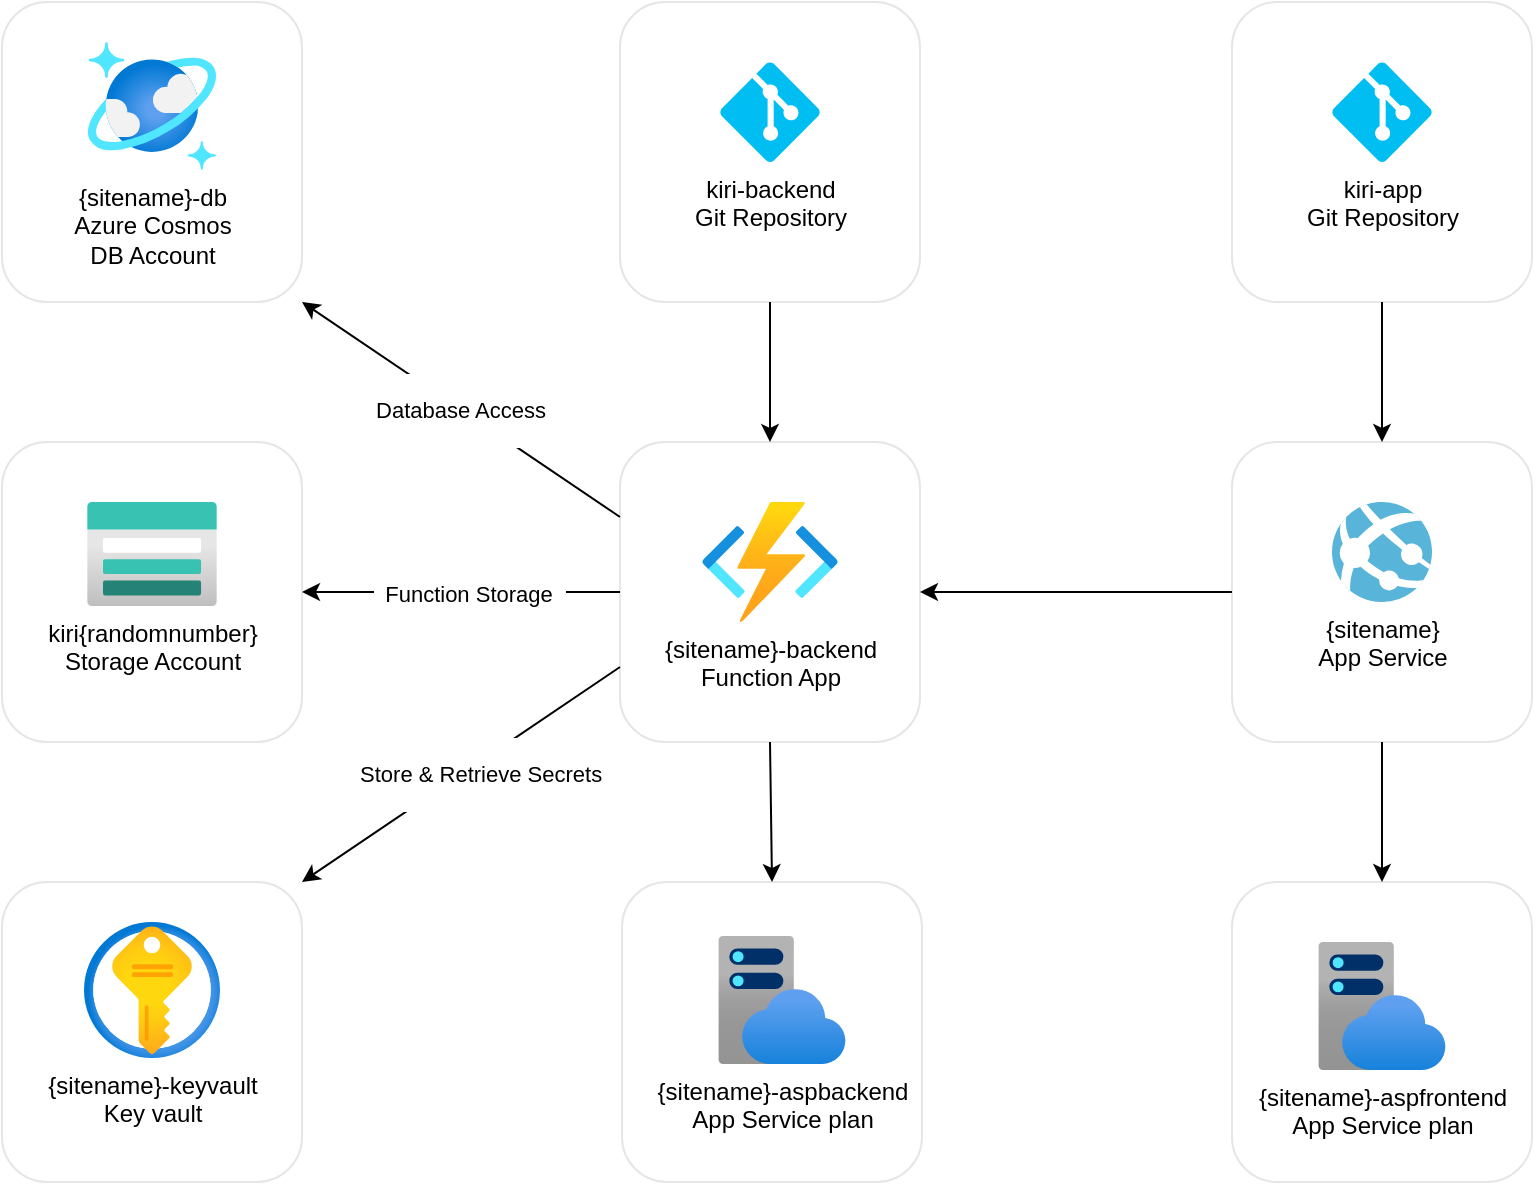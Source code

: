 <mxfile version="15.3.2" type="github">
  <diagram id="YGflYH7S-0JcMB-x-eqp" name="Page-1">
    <mxGraphModel dx="1483" dy="827" grid="1" gridSize="10" guides="1" tooltips="1" connect="1" arrows="1" fold="1" page="1" pageScale="1" pageWidth="827" pageHeight="1169" math="0" shadow="0">
      <root>
        <mxCell id="0" />
        <mxCell id="1" parent="0" />
        <mxCell id="0DDxzS_s1WOMT-R_WDR--12" value="" style="group" parent="1" vertex="1" connectable="0">
          <mxGeometry x="319" y="250" width="150" height="150" as="geometry" />
        </mxCell>
        <mxCell id="0DDxzS_s1WOMT-R_WDR--8" value="" style="rounded=1;whiteSpace=wrap;html=1;strokeColor=#E6E6E6;" parent="0DDxzS_s1WOMT-R_WDR--12" vertex="1">
          <mxGeometry width="150" height="150" as="geometry" />
        </mxCell>
        <mxCell id="0DDxzS_s1WOMT-R_WDR--2" value="{sitename}-backend&lt;br&gt;Function App" style="aspect=fixed;html=1;points=[];align=center;image;fontSize=12;image=img/lib/azure2/iot/Function_Apps.svg;" parent="0DDxzS_s1WOMT-R_WDR--12" vertex="1">
          <mxGeometry x="41" y="30" width="68" height="60" as="geometry" />
        </mxCell>
        <mxCell id="0DDxzS_s1WOMT-R_WDR--14" value="" style="group" parent="1" vertex="1" connectable="0">
          <mxGeometry x="625" y="250" width="150" height="150" as="geometry" />
        </mxCell>
        <mxCell id="0DDxzS_s1WOMT-R_WDR--13" value="" style="rounded=1;whiteSpace=wrap;html=1;strokeColor=#E6E6E6;" parent="0DDxzS_s1WOMT-R_WDR--14" vertex="1">
          <mxGeometry width="150" height="150" as="geometry" />
        </mxCell>
        <mxCell id="0DDxzS_s1WOMT-R_WDR--1" value="{sitename}&lt;br&gt;App Service" style="sketch=0;aspect=fixed;html=1;points=[];align=center;image;fontSize=12;image=img/lib/mscae/App_Services.svg;" parent="0DDxzS_s1WOMT-R_WDR--14" vertex="1">
          <mxGeometry x="50" y="30" width="50" height="50" as="geometry" />
        </mxCell>
        <mxCell id="0DDxzS_s1WOMT-R_WDR--17" value="" style="group" parent="1" vertex="1" connectable="0">
          <mxGeometry x="625" y="470" width="150" height="150" as="geometry" />
        </mxCell>
        <mxCell id="0DDxzS_s1WOMT-R_WDR--16" value="" style="rounded=1;whiteSpace=wrap;html=1;strokeColor=#E6E6E6;" parent="0DDxzS_s1WOMT-R_WDR--17" vertex="1">
          <mxGeometry width="150" height="150" as="geometry" />
        </mxCell>
        <mxCell id="0DDxzS_s1WOMT-R_WDR--4" value="{sitename}-aspfrontend&lt;br&gt;App Service plan" style="aspect=fixed;html=1;points=[];align=center;image;fontSize=12;image=img/lib/azure2/app_services/App_Service_Plans.svg;" parent="0DDxzS_s1WOMT-R_WDR--17" vertex="1">
          <mxGeometry x="43" y="30" width="64" height="64" as="geometry" />
        </mxCell>
        <mxCell id="0DDxzS_s1WOMT-R_WDR--23" value="" style="group" parent="1" vertex="1" connectable="0">
          <mxGeometry x="10" y="250" width="150" height="150" as="geometry" />
        </mxCell>
        <mxCell id="0DDxzS_s1WOMT-R_WDR--22" value="" style="rounded=1;whiteSpace=wrap;html=1;strokeColor=#E6E6E6;" parent="0DDxzS_s1WOMT-R_WDR--23" vertex="1">
          <mxGeometry width="150" height="150" as="geometry" />
        </mxCell>
        <mxCell id="0DDxzS_s1WOMT-R_WDR--7" value="kiri{randomnumber}&lt;br&gt;Storage Account" style="aspect=fixed;html=1;points=[];align=center;image;fontSize=12;image=img/lib/azure2/storage/Storage_Accounts.svg;" parent="0DDxzS_s1WOMT-R_WDR--23" vertex="1">
          <mxGeometry x="42.5" y="30" width="65" height="52" as="geometry" />
        </mxCell>
        <mxCell id="0DDxzS_s1WOMT-R_WDR--25" value="" style="group" parent="1" vertex="1" connectable="0">
          <mxGeometry x="10" y="30" width="150" height="150" as="geometry" />
        </mxCell>
        <mxCell id="0DDxzS_s1WOMT-R_WDR--24" value="" style="rounded=1;whiteSpace=wrap;html=1;strokeColor=#E6E6E6;" parent="0DDxzS_s1WOMT-R_WDR--25" vertex="1">
          <mxGeometry width="150" height="150" as="geometry" />
        </mxCell>
        <mxCell id="0DDxzS_s1WOMT-R_WDR--6" value="{sitename}-db&lt;br&gt;Azure Cosmos &lt;br&gt;DB Account" style="aspect=fixed;html=1;points=[];align=center;image;fontSize=12;image=img/lib/azure2/databases/Azure_Cosmos_DB.svg;" parent="0DDxzS_s1WOMT-R_WDR--25" vertex="1">
          <mxGeometry x="43" y="20" width="64" height="64" as="geometry" />
        </mxCell>
        <mxCell id="0DDxzS_s1WOMT-R_WDR--26" style="edgeStyle=orthogonalEdgeStyle;rounded=0;orthogonalLoop=1;jettySize=auto;html=1;exitX=0;exitY=0.5;exitDx=0;exitDy=0;entryX=1;entryY=0.5;entryDx=0;entryDy=0;" parent="1" source="0DDxzS_s1WOMT-R_WDR--8" target="0DDxzS_s1WOMT-R_WDR--22" edge="1">
          <mxGeometry relative="1" as="geometry" />
        </mxCell>
        <mxCell id="cDFif1h-3yhL70TAoYYn-1" value="Text" style="edgeLabel;html=1;align=center;verticalAlign=middle;resizable=0;points=[];" vertex="1" connectable="0" parent="0DDxzS_s1WOMT-R_WDR--26">
          <mxGeometry x="0.256" y="1" relative="1" as="geometry">
            <mxPoint as="offset" />
          </mxGeometry>
        </mxCell>
        <mxCell id="cDFif1h-3yhL70TAoYYn-2" value="&lt;p style=&quot;line-height: 140%&quot;&gt;&amp;nbsp; Function Storage&amp;nbsp;&amp;nbsp;&lt;/p&gt;" style="edgeLabel;html=1;align=center;verticalAlign=middle;resizable=0;points=[];" vertex="1" connectable="0" parent="0DDxzS_s1WOMT-R_WDR--26">
          <mxGeometry x="0.23" relative="1" as="geometry">
            <mxPoint x="22" y="1" as="offset" />
          </mxGeometry>
        </mxCell>
        <mxCell id="0DDxzS_s1WOMT-R_WDR--27" value="" style="group" parent="1" vertex="1" connectable="0">
          <mxGeometry x="10" y="470" width="150" height="150" as="geometry" />
        </mxCell>
        <mxCell id="0DDxzS_s1WOMT-R_WDR--19" value="" style="rounded=1;whiteSpace=wrap;html=1;strokeColor=#E6E6E6;container=0;" parent="0DDxzS_s1WOMT-R_WDR--27" vertex="1">
          <mxGeometry width="150" height="150" as="geometry" />
        </mxCell>
        <mxCell id="0DDxzS_s1WOMT-R_WDR--5" value="{sitename}-keyvault&lt;br&gt;Key vault" style="aspect=fixed;html=1;points=[];align=center;image;fontSize=12;image=img/lib/azure2/security/Key_Vaults.svg;container=0;" parent="0DDxzS_s1WOMT-R_WDR--27" vertex="1">
          <mxGeometry x="41" y="20" width="68" height="68" as="geometry" />
        </mxCell>
        <mxCell id="0DDxzS_s1WOMT-R_WDR--28" value="" style="group" parent="1" vertex="1" connectable="0">
          <mxGeometry x="320" y="470" width="150" height="150" as="geometry" />
        </mxCell>
        <mxCell id="0DDxzS_s1WOMT-R_WDR--15" value="" style="rounded=1;whiteSpace=wrap;html=1;strokeColor=#E6E6E6;container=0;" parent="0DDxzS_s1WOMT-R_WDR--28" vertex="1">
          <mxGeometry width="150" height="150" as="geometry" />
        </mxCell>
        <mxCell id="0DDxzS_s1WOMT-R_WDR--3" value="{sitename}-aspbackend&lt;br&gt;App Service plan" style="aspect=fixed;html=1;points=[];align=center;image;fontSize=12;image=img/lib/azure2/app_services/App_Service_Plans.svg;container=0;" parent="0DDxzS_s1WOMT-R_WDR--28" vertex="1">
          <mxGeometry x="48" y="27" width="64" height="64" as="geometry" />
        </mxCell>
        <mxCell id="0DDxzS_s1WOMT-R_WDR--29" value="&lt;p style=&quot;line-height: 140%&quot;&gt;&amp;nbsp; Database Access&amp;nbsp;&amp;nbsp;&lt;/p&gt;" style="rounded=0;orthogonalLoop=1;jettySize=auto;html=1;exitX=0;exitY=0.25;exitDx=0;exitDy=0;entryX=1;entryY=1;entryDx=0;entryDy=0;" parent="1" source="0DDxzS_s1WOMT-R_WDR--8" target="0DDxzS_s1WOMT-R_WDR--24" edge="1">
          <mxGeometry relative="1" as="geometry">
            <mxPoint x="329" y="335" as="sourcePoint" />
            <mxPoint x="221" y="335" as="targetPoint" />
          </mxGeometry>
        </mxCell>
        <mxCell id="0DDxzS_s1WOMT-R_WDR--30" style="rounded=0;orthogonalLoop=1;jettySize=auto;html=1;exitX=0;exitY=0.75;exitDx=0;exitDy=0;entryX=1;entryY=0;entryDx=0;entryDy=0;" parent="1" source="0DDxzS_s1WOMT-R_WDR--8" target="0DDxzS_s1WOMT-R_WDR--19" edge="1">
          <mxGeometry relative="1" as="geometry">
            <mxPoint x="329" y="335" as="sourcePoint" />
            <mxPoint x="221" y="135" as="targetPoint" />
          </mxGeometry>
        </mxCell>
        <mxCell id="cDFif1h-3yhL70TAoYYn-6" value="&lt;p style=&quot;line-height: 140%&quot;&gt;&amp;nbsp; Store &amp;amp; Retrieve Secrets&lt;/p&gt;" style="edgeLabel;html=1;align=center;verticalAlign=middle;resizable=0;points=[];" vertex="1" connectable="0" parent="0DDxzS_s1WOMT-R_WDR--30">
          <mxGeometry x="-0.094" y="-2" relative="1" as="geometry">
            <mxPoint y="6" as="offset" />
          </mxGeometry>
        </mxCell>
        <mxCell id="cDFif1h-3yhL70TAoYYn-7" style="edgeStyle=none;rounded=0;orthogonalLoop=1;jettySize=auto;html=1;exitX=0;exitY=0.5;exitDx=0;exitDy=0;entryX=1;entryY=0.5;entryDx=0;entryDy=0;" edge="1" parent="1" source="0DDxzS_s1WOMT-R_WDR--13" target="0DDxzS_s1WOMT-R_WDR--8">
          <mxGeometry relative="1" as="geometry" />
        </mxCell>
        <mxCell id="cDFif1h-3yhL70TAoYYn-8" style="edgeStyle=none;rounded=0;orthogonalLoop=1;jettySize=auto;html=1;exitX=0.5;exitY=1;exitDx=0;exitDy=0;entryX=0.5;entryY=0;entryDx=0;entryDy=0;" edge="1" parent="1" source="0DDxzS_s1WOMT-R_WDR--8" target="0DDxzS_s1WOMT-R_WDR--15">
          <mxGeometry relative="1" as="geometry" />
        </mxCell>
        <mxCell id="cDFif1h-3yhL70TAoYYn-9" style="edgeStyle=none;rounded=0;orthogonalLoop=1;jettySize=auto;html=1;exitX=0.5;exitY=1;exitDx=0;exitDy=0;entryX=0.5;entryY=0;entryDx=0;entryDy=0;" edge="1" parent="1" source="0DDxzS_s1WOMT-R_WDR--13" target="0DDxzS_s1WOMT-R_WDR--16">
          <mxGeometry relative="1" as="geometry" />
        </mxCell>
        <mxCell id="cDFif1h-3yhL70TAoYYn-11" value="" style="group" vertex="1" connectable="0" parent="1">
          <mxGeometry x="319" y="30" width="150" height="150" as="geometry" />
        </mxCell>
        <mxCell id="cDFif1h-3yhL70TAoYYn-12" value="" style="rounded=1;whiteSpace=wrap;html=1;strokeColor=#E6E6E6;" vertex="1" parent="cDFif1h-3yhL70TAoYYn-11">
          <mxGeometry width="150" height="150" as="geometry" />
        </mxCell>
        <mxCell id="cDFif1h-3yhL70TAoYYn-10" value="kiri-backend&lt;br&gt;Git Repository" style="verticalLabelPosition=bottom;html=1;verticalAlign=top;align=center;strokeColor=none;fillColor=#00BEF2;shape=mxgraph.azure.git_repository;" vertex="1" parent="cDFif1h-3yhL70TAoYYn-11">
          <mxGeometry x="50" y="30" width="50" height="50" as="geometry" />
        </mxCell>
        <mxCell id="cDFif1h-3yhL70TAoYYn-14" value="" style="group" vertex="1" connectable="0" parent="1">
          <mxGeometry x="625" y="30" width="150" height="150" as="geometry" />
        </mxCell>
        <mxCell id="cDFif1h-3yhL70TAoYYn-15" value="" style="rounded=1;whiteSpace=wrap;html=1;strokeColor=#E6E6E6;" vertex="1" parent="cDFif1h-3yhL70TAoYYn-14">
          <mxGeometry width="150" height="150" as="geometry" />
        </mxCell>
        <mxCell id="cDFif1h-3yhL70TAoYYn-16" value="kiri-app&lt;br&gt;Git Repository" style="verticalLabelPosition=bottom;html=1;verticalAlign=top;align=center;strokeColor=none;fillColor=#00BEF2;shape=mxgraph.azure.git_repository;" vertex="1" parent="cDFif1h-3yhL70TAoYYn-14">
          <mxGeometry x="50" y="30" width="50" height="50" as="geometry" />
        </mxCell>
        <mxCell id="cDFif1h-3yhL70TAoYYn-17" style="edgeStyle=none;rounded=0;orthogonalLoop=1;jettySize=auto;html=1;exitX=0.5;exitY=1;exitDx=0;exitDy=0;" edge="1" parent="1" source="cDFif1h-3yhL70TAoYYn-15">
          <mxGeometry relative="1" as="geometry">
            <mxPoint x="699.5" y="180" as="sourcePoint" />
            <mxPoint x="700" y="250" as="targetPoint" />
          </mxGeometry>
        </mxCell>
        <mxCell id="cDFif1h-3yhL70TAoYYn-18" style="edgeStyle=none;rounded=0;orthogonalLoop=1;jettySize=auto;html=1;exitX=0.5;exitY=1;exitDx=0;exitDy=0;" edge="1" parent="1" source="cDFif1h-3yhL70TAoYYn-12">
          <mxGeometry relative="1" as="geometry">
            <mxPoint x="665" y="190" as="sourcePoint" />
            <mxPoint x="394" y="250" as="targetPoint" />
          </mxGeometry>
        </mxCell>
      </root>
    </mxGraphModel>
  </diagram>
</mxfile>
